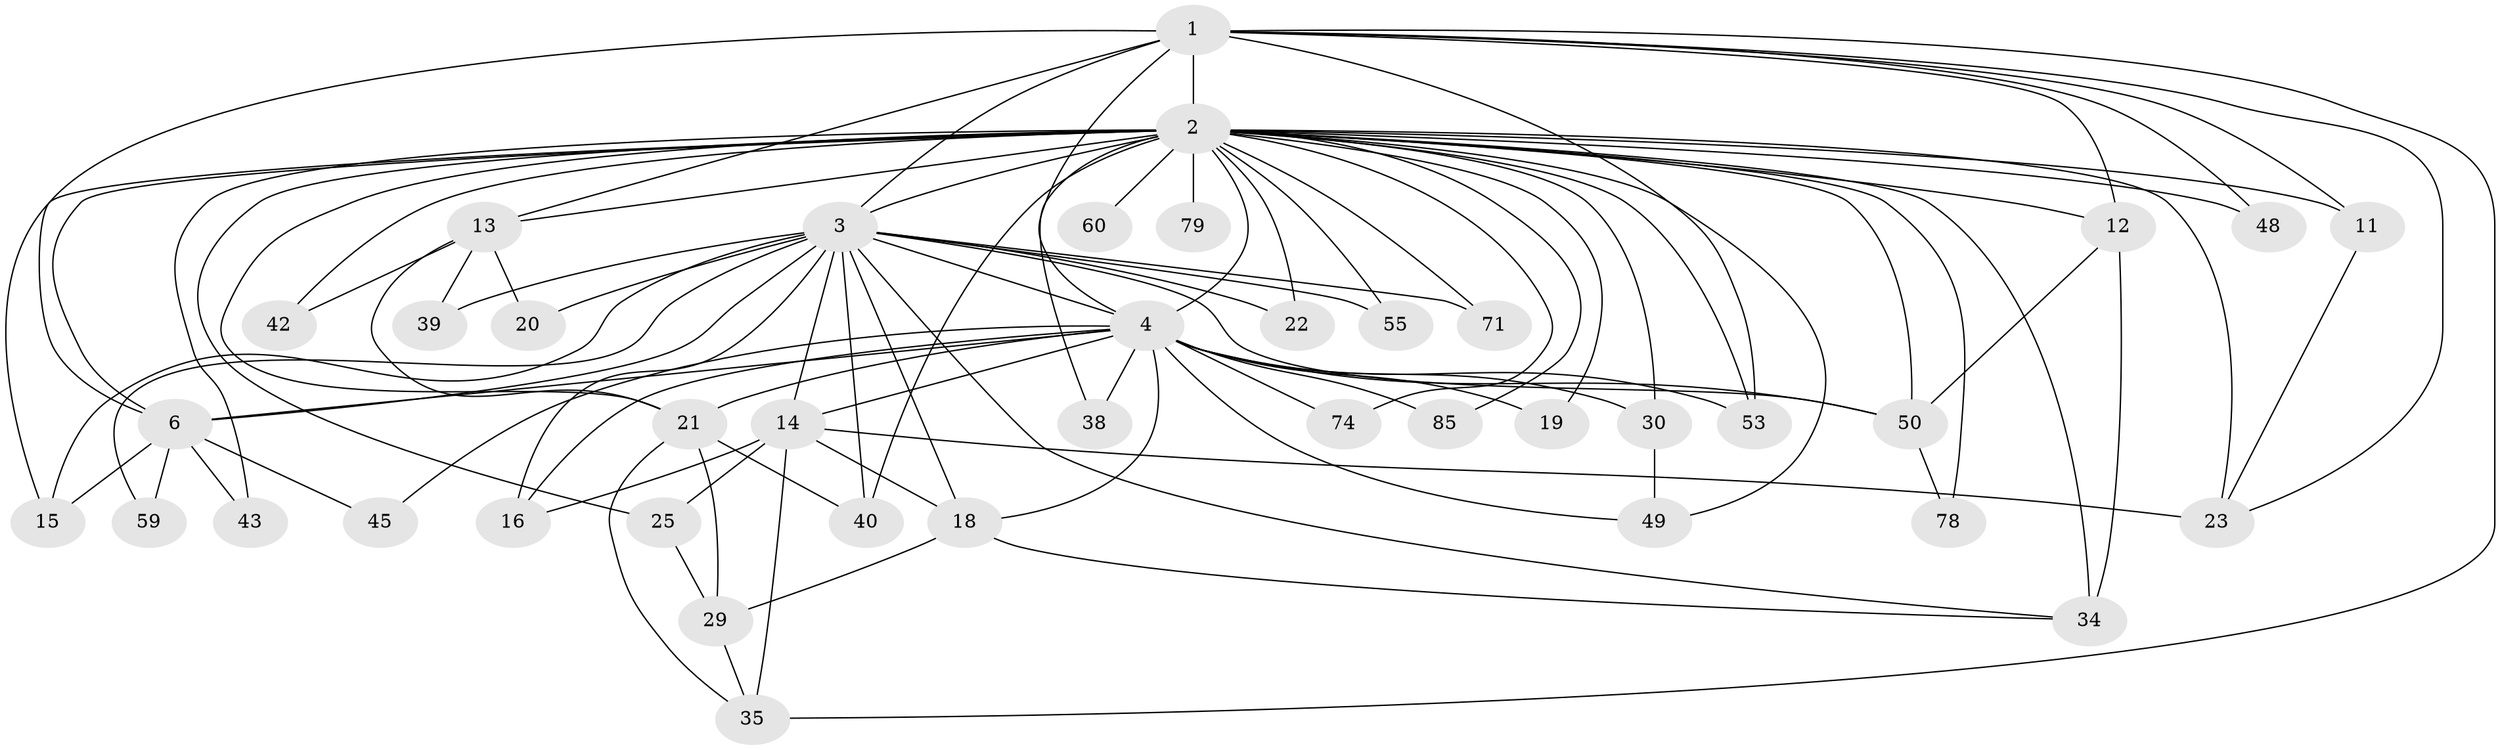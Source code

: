 // original degree distribution, {18: 0.029411764705882353, 21: 0.00980392156862745, 23: 0.00980392156862745, 16: 0.00980392156862745, 29: 0.00980392156862745, 20: 0.00980392156862745, 22: 0.00980392156862745, 17: 0.00980392156862745, 3: 0.18627450980392157, 4: 0.08823529411764706, 6: 0.0196078431372549, 8: 0.00980392156862745, 5: 0.06862745098039216, 2: 0.5294117647058824}
// Generated by graph-tools (version 1.1) at 2025/17/03/04/25 18:17:56]
// undirected, 40 vertices, 94 edges
graph export_dot {
graph [start="1"]
  node [color=gray90,style=filled];
  1 [super="+46+80"];
  2 [super="+37+69+8+5"];
  3 [super="+63+17+76+61+9"];
  4 [super="+52+75+10+27+26+70"];
  6;
  11 [super="+96"];
  12;
  13;
  14 [super="+47+41"];
  15 [super="+98"];
  16;
  18;
  19;
  20;
  21 [super="+44"];
  22 [super="+86+54"];
  23 [super="+66+24"];
  25;
  29 [super="+31"];
  30;
  34 [super="+73+51"];
  35 [super="+95"];
  38;
  39;
  40 [super="+81+91"];
  42 [super="+94+89"];
  43 [super="+99"];
  45;
  48;
  49;
  50 [super="+58"];
  53;
  55 [super="+64"];
  59;
  60;
  71;
  74;
  78;
  79;
  85;
  1 -- 2 [weight=6];
  1 -- 3 [weight=2];
  1 -- 4 [weight=2];
  1 -- 6;
  1 -- 11;
  1 -- 12;
  1 -- 13;
  1 -- 23;
  1 -- 48;
  1 -- 53;
  1 -- 35;
  2 -- 3 [weight=14];
  2 -- 4 [weight=15];
  2 -- 6 [weight=6];
  2 -- 11;
  2 -- 34 [weight=2];
  2 -- 40 [weight=2];
  2 -- 42 [weight=4];
  2 -- 50;
  2 -- 43 [weight=2];
  2 -- 71;
  2 -- 74;
  2 -- 78;
  2 -- 79 [weight=2];
  2 -- 21 [weight=2];
  2 -- 25;
  2 -- 38;
  2 -- 48;
  2 -- 49;
  2 -- 23 [weight=3];
  2 -- 12;
  2 -- 13;
  2 -- 15;
  2 -- 19;
  2 -- 22 [weight=2];
  2 -- 85;
  2 -- 30;
  2 -- 53;
  2 -- 55 [weight=2];
  2 -- 60;
  3 -- 4 [weight=7];
  3 -- 6 [weight=2];
  3 -- 20;
  3 -- 71;
  3 -- 22 [weight=2];
  3 -- 14 [weight=2];
  3 -- 50;
  3 -- 39 [weight=2];
  3 -- 34;
  3 -- 40;
  3 -- 15;
  3 -- 16;
  3 -- 18;
  3 -- 55;
  3 -- 59;
  4 -- 6 [weight=3];
  4 -- 16;
  4 -- 19;
  4 -- 30;
  4 -- 38;
  4 -- 74;
  4 -- 45;
  4 -- 14;
  4 -- 53;
  4 -- 21 [weight=2];
  4 -- 49;
  4 -- 50;
  4 -- 18;
  4 -- 85;
  6 -- 43;
  6 -- 45;
  6 -- 59;
  6 -- 15;
  11 -- 23;
  12 -- 34;
  12 -- 50;
  13 -- 20;
  13 -- 21;
  13 -- 39;
  13 -- 42;
  14 -- 18;
  14 -- 25;
  14 -- 35;
  14 -- 16;
  14 -- 23;
  18 -- 29;
  18 -- 34;
  21 -- 35;
  21 -- 40;
  21 -- 29;
  25 -- 29;
  29 -- 35;
  30 -- 49;
  50 -- 78;
}
